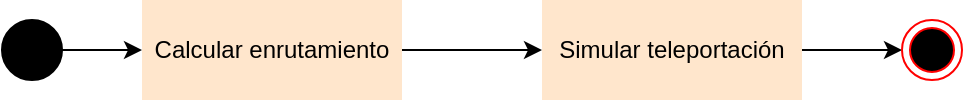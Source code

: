 <mxfile version="24.2.5" type="device">
  <diagram name="Página-1" id="DrB9Mw6lpuX8KsZg1_oF">
    <mxGraphModel dx="810" dy="454" grid="1" gridSize="10" guides="1" tooltips="1" connect="1" arrows="1" fold="1" page="1" pageScale="1" pageWidth="1169" pageHeight="827" math="0" shadow="0">
      <root>
        <mxCell id="0" />
        <mxCell id="1" parent="0" />
        <mxCell id="OTw03GIafbzGtkBoHpaN-6" style="edgeStyle=orthogonalEdgeStyle;rounded=0;orthogonalLoop=1;jettySize=auto;html=1;exitX=1;exitY=0.5;exitDx=0;exitDy=0;entryX=0;entryY=0.5;entryDx=0;entryDy=0;" edge="1" parent="1" source="OTw03GIafbzGtkBoHpaN-1" target="OTw03GIafbzGtkBoHpaN-2">
          <mxGeometry relative="1" as="geometry" />
        </mxCell>
        <mxCell id="OTw03GIafbzGtkBoHpaN-1" value="Calcular enrutamiento" style="rounded=0;whiteSpace=wrap;html=1;fillColor=#ffe6cc;strokeColor=none;" vertex="1" parent="1">
          <mxGeometry x="160" y="160" width="130" height="50" as="geometry" />
        </mxCell>
        <mxCell id="OTw03GIafbzGtkBoHpaN-7" style="edgeStyle=orthogonalEdgeStyle;rounded=0;orthogonalLoop=1;jettySize=auto;html=1;exitX=1;exitY=0.5;exitDx=0;exitDy=0;entryX=0;entryY=0.5;entryDx=0;entryDy=0;" edge="1" parent="1" source="OTw03GIafbzGtkBoHpaN-2" target="OTw03GIafbzGtkBoHpaN-3">
          <mxGeometry relative="1" as="geometry" />
        </mxCell>
        <mxCell id="OTw03GIafbzGtkBoHpaN-2" value="Simular teleportación" style="rounded=0;whiteSpace=wrap;html=1;fillColor=#ffe6cc;strokeColor=none;" vertex="1" parent="1">
          <mxGeometry x="360" y="160" width="130" height="50" as="geometry" />
        </mxCell>
        <mxCell id="OTw03GIafbzGtkBoHpaN-3" value="" style="ellipse;html=1;shape=endState;fillColor=#000000;strokeColor=#ff0000;" vertex="1" parent="1">
          <mxGeometry x="540" y="170" width="30" height="30" as="geometry" />
        </mxCell>
        <mxCell id="OTw03GIafbzGtkBoHpaN-5" style="edgeStyle=orthogonalEdgeStyle;rounded=0;orthogonalLoop=1;jettySize=auto;html=1;exitX=1;exitY=0.5;exitDx=0;exitDy=0;entryX=0;entryY=0.5;entryDx=0;entryDy=0;" edge="1" parent="1" source="OTw03GIafbzGtkBoHpaN-4" target="OTw03GIafbzGtkBoHpaN-1">
          <mxGeometry relative="1" as="geometry" />
        </mxCell>
        <mxCell id="OTw03GIafbzGtkBoHpaN-4" value="" style="ellipse;whiteSpace=wrap;html=1;aspect=fixed;fillColor=#000000;" vertex="1" parent="1">
          <mxGeometry x="90" y="170" width="30" height="30" as="geometry" />
        </mxCell>
      </root>
    </mxGraphModel>
  </diagram>
</mxfile>
